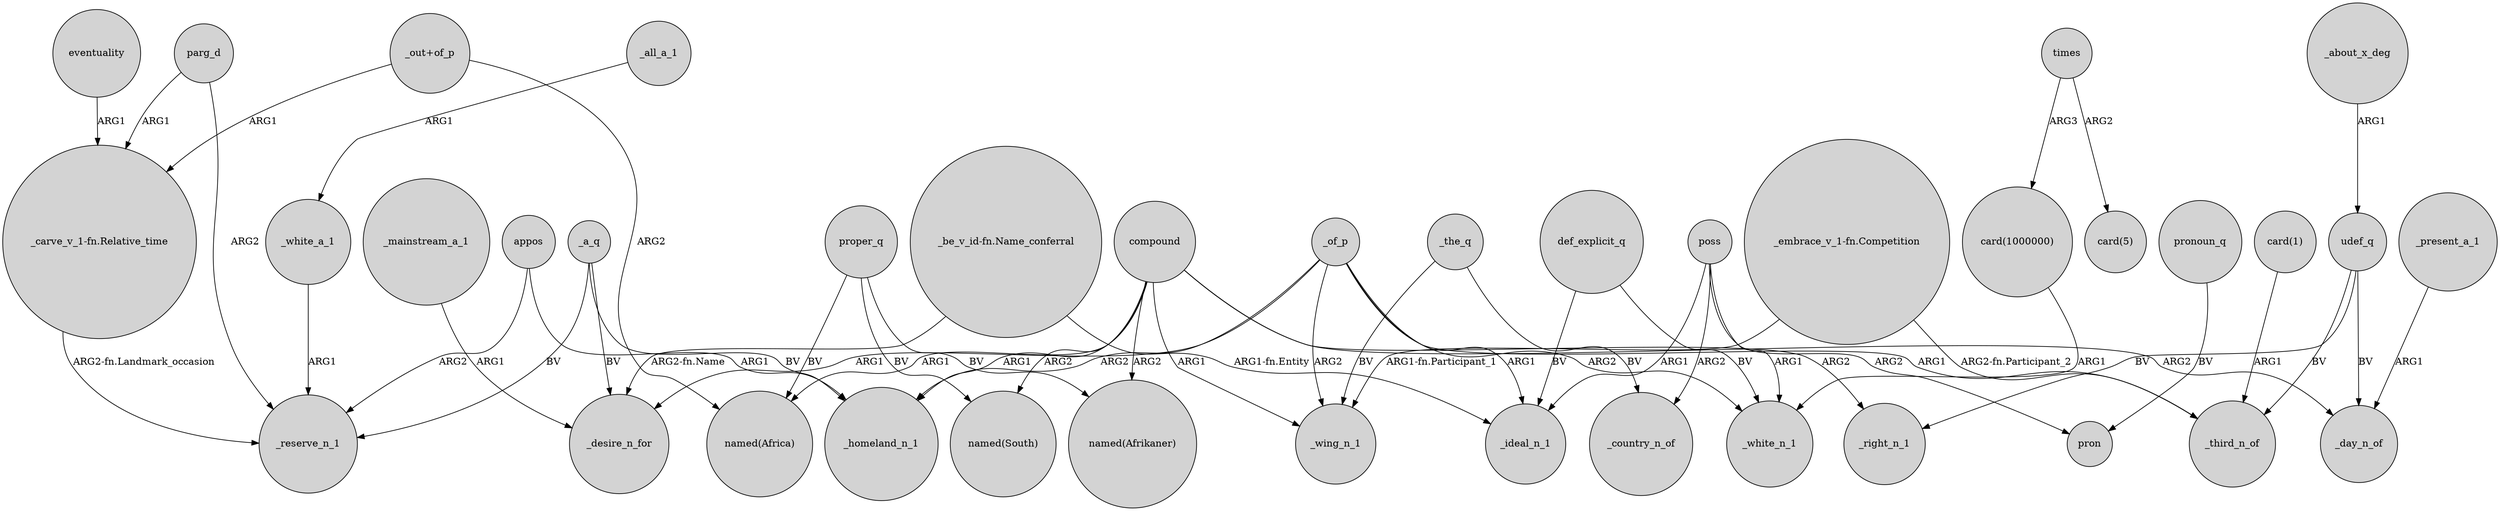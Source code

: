 digraph {
	node [shape=circle style=filled]
	_a_q -> _reserve_n_1 [label=BV]
	"_carve_v_1-fn.Relative_time" -> _reserve_n_1 [label="ARG2-fn.Landmark_occasion"]
	_of_p -> _white_n_1 [label=ARG2]
	compound -> _day_n_of [label=ARG2]
	proper_q -> "named(South)" [label=BV]
	_a_q -> _desire_n_for [label=BV]
	poss -> _country_n_of [label=ARG2]
	"_be_v_id-fn.Name_conferral" -> _ideal_n_1 [label="ARG1-fn.Entity"]
	parg_d -> _reserve_n_1 [label=ARG2]
	_the_q -> _wing_n_1 [label=BV]
	parg_d -> "_carve_v_1-fn.Relative_time" [label=ARG1]
	"card(1)" -> _third_n_of [label=ARG1]
	poss -> _white_n_1 [label=ARG1]
	"_out+of_p" -> "named(Africa)" [label=ARG2]
	times -> "card(1000000)" [label=ARG3]
	eventuality -> "_carve_v_1-fn.Relative_time" [label=ARG1]
	_white_a_1 -> _reserve_n_1 [label=ARG1]
	def_explicit_q -> _ideal_n_1 [label=BV]
	udef_q -> _right_n_1 [label=BV]
	def_explicit_q -> _white_n_1 [label=BV]
	"_be_v_id-fn.Name_conferral" -> _desire_n_for [label="ARG2-fn.Name"]
	_of_p -> _ideal_n_1 [label=ARG1]
	_of_p -> _desire_n_for [label=ARG1]
	_of_p -> _homeland_n_1 [label=ARG2]
	compound -> _right_n_1 [label=ARG2]
	_mainstream_a_1 -> _desire_n_for [label=ARG1]
	compound -> _homeland_n_1 [label=ARG1]
	"_embrace_v_1-fn.Competition" -> _wing_n_1 [label="ARG1-fn.Participant_1"]
	_about_x_deg -> udef_q [label=ARG1]
	times -> "card(5)" [label=ARG2]
	appos -> _homeland_n_1 [label=ARG1]
	pronoun_q -> pron [label=BV]
	udef_q -> _day_n_of [label=BV]
	compound -> "named(Afrikaner)" [label=ARG2]
	poss -> pron [label=ARG2]
	compound -> "named(Africa)" [label=ARG1]
	_the_q -> _country_n_of [label=BV]
	compound -> "named(South)" [label=ARG2]
	"card(1000000)" -> _white_n_1 [label=ARG1]
	"_out+of_p" -> "_carve_v_1-fn.Relative_time" [label=ARG1]
	appos -> _reserve_n_1 [label=ARG2]
	_of_p -> _wing_n_1 [label=ARG2]
	compound -> _wing_n_1 [label=ARG1]
	poss -> _ideal_n_1 [label=ARG1]
	proper_q -> "named(Afrikaner)" [label=BV]
	proper_q -> "named(Africa)" [label=BV]
	_of_p -> _third_n_of [label=ARG1]
	_all_a_1 -> _white_a_1 [label=ARG1]
	udef_q -> _third_n_of [label=BV]
	_a_q -> _homeland_n_1 [label=BV]
	"_embrace_v_1-fn.Competition" -> _third_n_of [label="ARG2-fn.Participant_2"]
	_present_a_1 -> _day_n_of [label=ARG1]
}
